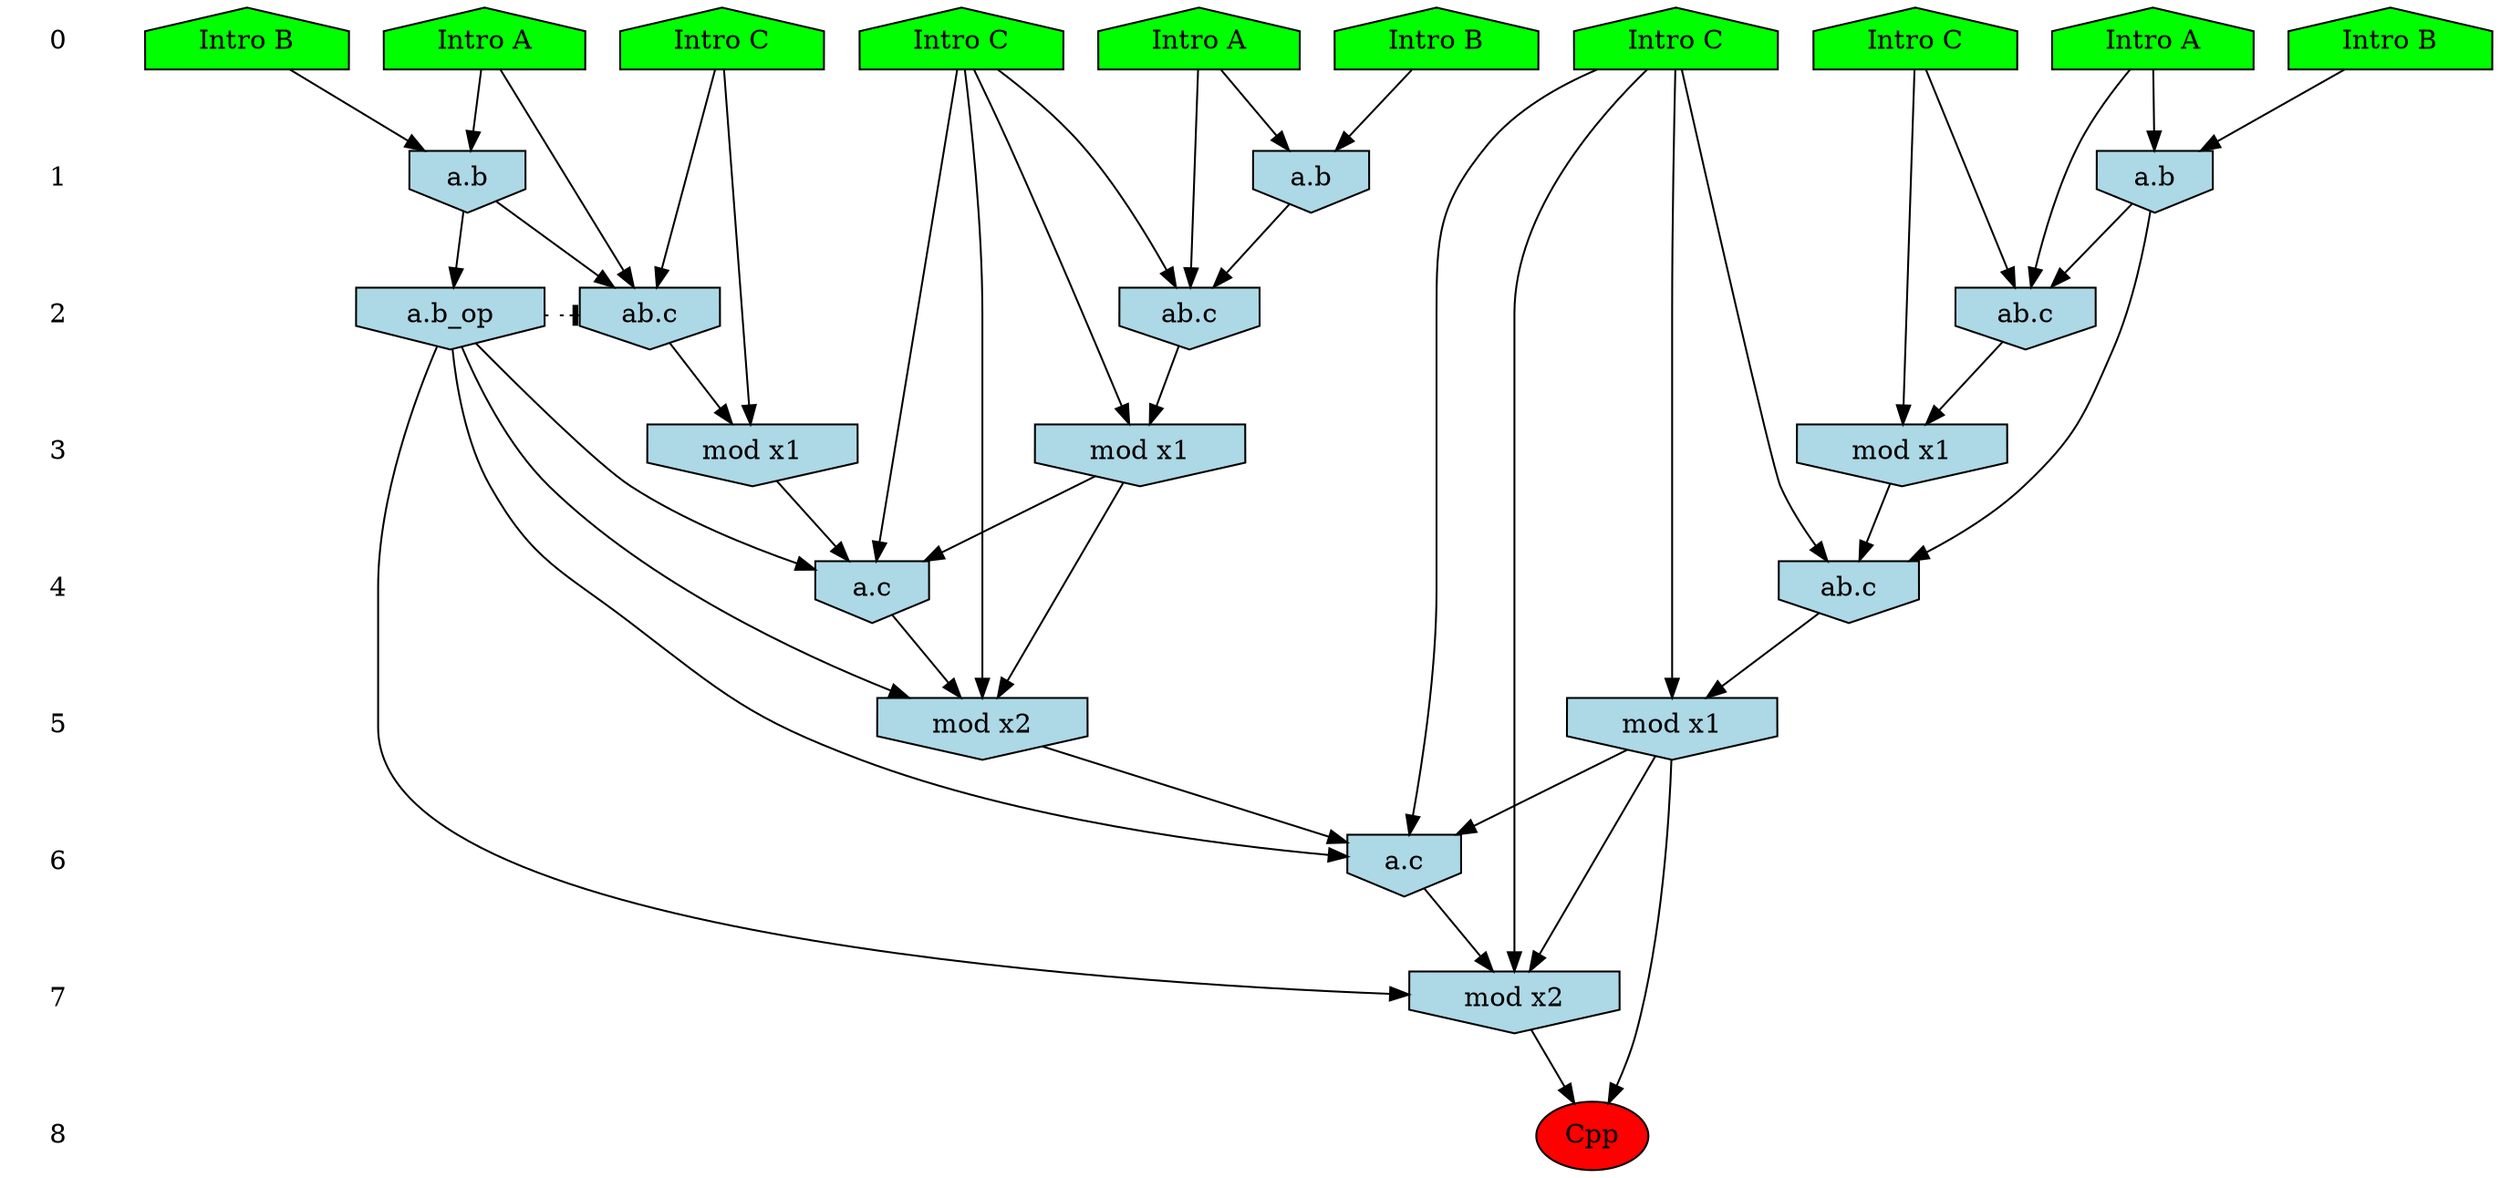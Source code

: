 /* Compression of 1 causal flows obtained in average at 1.937786E+01 t.u */
/* Compressed causal flows were: [3546] */
digraph G{
 ranksep=.5 ; 
{ rank = same ; "0" [shape=plaintext] ; node_1 [label ="Intro A", shape=house, style=filled, fillcolor=green] ;
node_2 [label ="Intro B", shape=house, style=filled, fillcolor=green] ;
node_3 [label ="Intro B", shape=house, style=filled, fillcolor=green] ;
node_4 [label ="Intro A", shape=house, style=filled, fillcolor=green] ;
node_5 [label ="Intro A", shape=house, style=filled, fillcolor=green] ;
node_6 [label ="Intro B", shape=house, style=filled, fillcolor=green] ;
node_7 [label ="Intro C", shape=house, style=filled, fillcolor=green] ;
node_8 [label ="Intro C", shape=house, style=filled, fillcolor=green] ;
node_9 [label ="Intro C", shape=house, style=filled, fillcolor=green] ;
node_10 [label ="Intro C", shape=house, style=filled, fillcolor=green] ;
}
{ rank = same ; "1" [shape=plaintext] ; node_11 [label="a.b", shape=invhouse, style=filled, fillcolor = lightblue] ;
node_13 [label="a.b", shape=invhouse, style=filled, fillcolor = lightblue] ;
node_18 [label="a.b", shape=invhouse, style=filled, fillcolor = lightblue] ;
}
{ rank = same ; "2" [shape=plaintext] ; node_12 [label="ab.c", shape=invhouse, style=filled, fillcolor = lightblue] ;
node_14 [label="ab.c", shape=invhouse, style=filled, fillcolor = lightblue] ;
node_20 [label="a.b_op", shape=invhouse, style=filled, fillcolor = lightblue] ;
node_21 [label="ab.c", shape=invhouse, style=filled, fillcolor = lightblue] ;
}
{ rank = same ; "3" [shape=plaintext] ; node_15 [label="mod x1", shape=invhouse, style=filled, fillcolor = lightblue] ;
node_17 [label="mod x1", shape=invhouse, style=filled, fillcolor = lightblue] ;
node_22 [label="mod x1", shape=invhouse, style=filled, fillcolor = lightblue] ;
}
{ rank = same ; "4" [shape=plaintext] ; node_16 [label="ab.c", shape=invhouse, style=filled, fillcolor = lightblue] ;
node_23 [label="a.c", shape=invhouse, style=filled, fillcolor = lightblue] ;
}
{ rank = same ; "5" [shape=plaintext] ; node_19 [label="mod x1", shape=invhouse, style=filled, fillcolor = lightblue] ;
node_24 [label="mod x2", shape=invhouse, style=filled, fillcolor = lightblue] ;
}
{ rank = same ; "6" [shape=plaintext] ; node_25 [label="a.c", shape=invhouse, style=filled, fillcolor = lightblue] ;
}
{ rank = same ; "7" [shape=plaintext] ; node_26 [label="mod x2", shape=invhouse, style=filled, fillcolor = lightblue] ;
}
{ rank = same ; "8" [shape=plaintext] ; node_27 [label ="Cpp", style=filled, fillcolor=red] ;
}
"0" -> "1" [style="invis"]; 
"1" -> "2" [style="invis"]; 
"2" -> "3" [style="invis"]; 
"3" -> "4" [style="invis"]; 
"4" -> "5" [style="invis"]; 
"5" -> "6" [style="invis"]; 
"6" -> "7" [style="invis"]; 
"7" -> "8" [style="invis"]; 
node_1 -> node_11
node_3 -> node_11
node_1 -> node_12
node_9 -> node_12
node_11 -> node_12
node_4 -> node_13
node_6 -> node_13
node_4 -> node_14
node_8 -> node_14
node_13 -> node_14
node_8 -> node_15
node_14 -> node_15
node_10 -> node_16
node_13 -> node_16
node_15 -> node_16
node_9 -> node_17
node_12 -> node_17
node_2 -> node_18
node_5 -> node_18
node_10 -> node_19
node_16 -> node_19
node_11 -> node_20
node_5 -> node_21
node_7 -> node_21
node_18 -> node_21
node_7 -> node_22
node_21 -> node_22
node_7 -> node_23
node_17 -> node_23
node_20 -> node_23
node_22 -> node_23
node_7 -> node_24
node_20 -> node_24
node_22 -> node_24
node_23 -> node_24
node_10 -> node_25
node_19 -> node_25
node_20 -> node_25
node_24 -> node_25
node_10 -> node_26
node_19 -> node_26
node_20 -> node_26
node_25 -> node_26
node_19 -> node_27
node_26 -> node_27
node_20 -> node_12 [style=dotted, arrowhead = tee] 
}
/*
 Dot generation time: 0.000000
*/